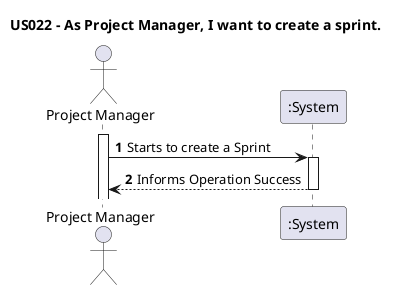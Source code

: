 @startuml
'https://plantuml.com/sequence-diagram

title US022 - As Project Manager, I want to create a sprint.

autoactivate on
autonumber

actor "Project Manager" as ProjectManager
participant ":System" as System

activate ProjectManager

ProjectManager -> System: Starts to create a Sprint
'System -> System: createSprint
'deactivate
System --> ProjectManager: Informs Operation Success

@enduml